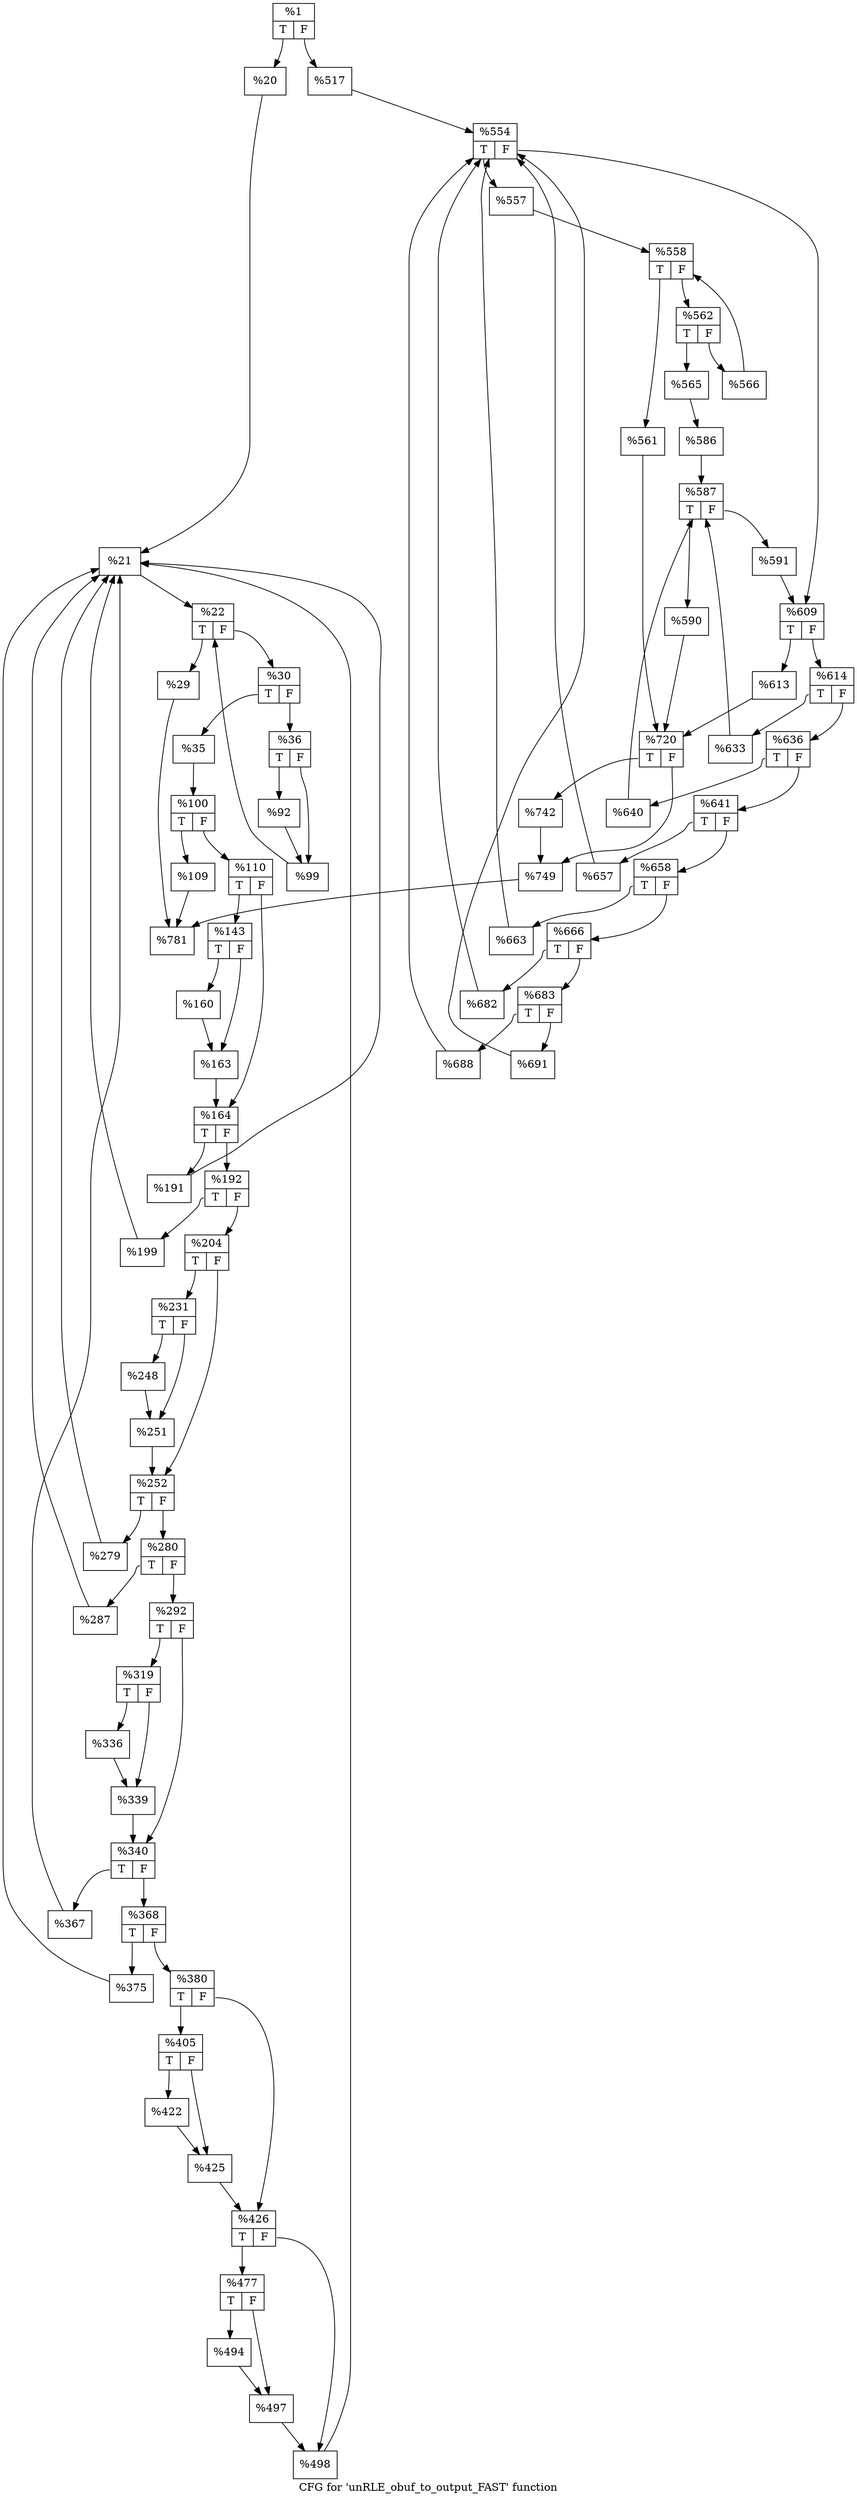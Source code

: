 digraph "CFG for 'unRLE_obuf_to_output_FAST' function" {
	label="CFG for 'unRLE_obuf_to_output_FAST' function";

	Node0x193efc0 [shape=record,label="{%1|{<s0>T|<s1>F}}"];
	Node0x193efc0:s0 -> Node0x193f0d0;
	Node0x193efc0:s1 -> Node0x193f820;
	Node0x193f0d0 [shape=record,label="{%20}"];
	Node0x193f0d0 -> Node0x193f870;
	Node0x193f870 [shape=record,label="{%21}"];
	Node0x193f870 -> Node0x193f920;
	Node0x193f920 [shape=record,label="{%22|{<s0>T|<s1>F}}"];
	Node0x193f920:s0 -> Node0x193fca0;
	Node0x193f920:s1 -> Node0x193fcf0;
	Node0x193fca0 [shape=record,label="{%29}"];
	Node0x193fca0 -> Node0x193fdd0;
	Node0x193fcf0 [shape=record,label="{%30|{<s0>T|<s1>F}}"];
	Node0x193fcf0:s0 -> Node0x1940050;
	Node0x193fcf0:s1 -> Node0x19400a0;
	Node0x1940050 [shape=record,label="{%35}"];
	Node0x1940050 -> Node0x1940180;
	Node0x19400a0 [shape=record,label="{%36|{<s0>T|<s1>F}}"];
	Node0x19400a0:s0 -> Node0x1950a70;
	Node0x19400a0:s1 -> Node0x1950ac0;
	Node0x1950a70 [shape=record,label="{%92}"];
	Node0x1950a70 -> Node0x1950ac0;
	Node0x1950ac0 [shape=record,label="{%99}"];
	Node0x1950ac0 -> Node0x193f920;
	Node0x1940180 [shape=record,label="{%100|{<s0>T|<s1>F}}"];
	Node0x1940180:s0 -> Node0x1951350;
	Node0x1940180:s1 -> Node0x19513a0;
	Node0x1951350 [shape=record,label="{%109}"];
	Node0x1951350 -> Node0x193fdd0;
	Node0x19513a0 [shape=record,label="{%110|{<s0>T|<s1>F}}"];
	Node0x19513a0:s0 -> Node0x1952e00;
	Node0x19513a0:s1 -> Node0x1952e50;
	Node0x1952e00 [shape=record,label="{%143|{<s0>T|<s1>F}}"];
	Node0x1952e00:s0 -> Node0x1953790;
	Node0x1952e00:s1 -> Node0x19537e0;
	Node0x1953790 [shape=record,label="{%160}"];
	Node0x1953790 -> Node0x19537e0;
	Node0x19537e0 [shape=record,label="{%163}"];
	Node0x19537e0 -> Node0x1952e50;
	Node0x1952e50 [shape=record,label="{%164|{<s0>T|<s1>F}}"];
	Node0x1952e50:s0 -> Node0x1954810;
	Node0x1952e50:s1 -> Node0x1954860;
	Node0x1954810 [shape=record,label="{%191}"];
	Node0x1954810 -> Node0x193f870;
	Node0x1954860 [shape=record,label="{%192|{<s0>T|<s1>F}}"];
	Node0x1954860:s0 -> Node0x1954c30;
	Node0x1954860:s1 -> Node0x1954c80;
	Node0x1954c30 [shape=record,label="{%199}"];
	Node0x1954c30 -> Node0x193f870;
	Node0x1954c80 [shape=record,label="{%204|{<s0>T|<s1>F}}"];
	Node0x1954c80:s0 -> Node0x1955dd0;
	Node0x1954c80:s1 -> Node0x1955e20;
	Node0x1955dd0 [shape=record,label="{%231|{<s0>T|<s1>F}}"];
	Node0x1955dd0:s0 -> Node0x1956760;
	Node0x1955dd0:s1 -> Node0x19567b0;
	Node0x1956760 [shape=record,label="{%248}"];
	Node0x1956760 -> Node0x19567b0;
	Node0x19567b0 [shape=record,label="{%251}"];
	Node0x19567b0 -> Node0x1955e20;
	Node0x1955e20 [shape=record,label="{%252|{<s0>T|<s1>F}}"];
	Node0x1955e20:s0 -> Node0x1957ff0;
	Node0x1955e20:s1 -> Node0x1958040;
	Node0x1957ff0 [shape=record,label="{%279}"];
	Node0x1957ff0 -> Node0x193f870;
	Node0x1958040 [shape=record,label="{%280|{<s0>T|<s1>F}}"];
	Node0x1958040:s0 -> Node0x1958410;
	Node0x1958040:s1 -> Node0x1958460;
	Node0x1958410 [shape=record,label="{%287}"];
	Node0x1958410 -> Node0x193f870;
	Node0x1958460 [shape=record,label="{%292|{<s0>T|<s1>F}}"];
	Node0x1958460:s0 -> Node0x19595b0;
	Node0x1958460:s1 -> Node0x1959600;
	Node0x19595b0 [shape=record,label="{%319|{<s0>T|<s1>F}}"];
	Node0x19595b0:s0 -> Node0x1959f40;
	Node0x19595b0:s1 -> Node0x1959f90;
	Node0x1959f40 [shape=record,label="{%336}"];
	Node0x1959f40 -> Node0x1959f90;
	Node0x1959f90 [shape=record,label="{%339}"];
	Node0x1959f90 -> Node0x1959600;
	Node0x1959600 [shape=record,label="{%340|{<s0>T|<s1>F}}"];
	Node0x1959600:s0 -> Node0x195afc0;
	Node0x1959600:s1 -> Node0x195b010;
	Node0x195afc0 [shape=record,label="{%367}"];
	Node0x195afc0 -> Node0x193f870;
	Node0x195b010 [shape=record,label="{%368|{<s0>T|<s1>F}}"];
	Node0x195b010:s0 -> Node0x195b3e0;
	Node0x195b010:s1 -> Node0x195b430;
	Node0x195b3e0 [shape=record,label="{%375}"];
	Node0x195b3e0 -> Node0x193f870;
	Node0x195b430 [shape=record,label="{%380|{<s0>T|<s1>F}}"];
	Node0x195b430:s0 -> Node0x195c400;
	Node0x195b430:s1 -> Node0x195c450;
	Node0x195c400 [shape=record,label="{%405|{<s0>T|<s1>F}}"];
	Node0x195c400:s0 -> Node0x195cd90;
	Node0x195c400:s1 -> Node0x195cde0;
	Node0x195cd90 [shape=record,label="{%422}"];
	Node0x195cd90 -> Node0x195cde0;
	Node0x195cde0 [shape=record,label="{%425}"];
	Node0x195cde0 -> Node0x195c450;
	Node0x195c450 [shape=record,label="{%426|{<s0>T|<s1>F}}"];
	Node0x195c450:s0 -> Node0x195ead0;
	Node0x195c450:s1 -> Node0x195eb20;
	Node0x195ead0 [shape=record,label="{%477|{<s0>T|<s1>F}}"];
	Node0x195ead0:s0 -> Node0x195f460;
	Node0x195ead0:s1 -> Node0x195f4b0;
	Node0x195f460 [shape=record,label="{%494}"];
	Node0x195f460 -> Node0x195f4b0;
	Node0x195f4b0 [shape=record,label="{%497}"];
	Node0x195f4b0 -> Node0x195eb20;
	Node0x195eb20 [shape=record,label="{%498}"];
	Node0x195eb20 -> Node0x193f870;
	Node0x193f820 [shape=record,label="{%517}"];
	Node0x193f820 -> Node0x1962830;
	Node0x1962830 [shape=record,label="{%554|{<s0>T|<s1>F}}"];
	Node0x1962830:s0 -> Node0x19629b0;
	Node0x1962830:s1 -> Node0x1962a00;
	Node0x19629b0 [shape=record,label="{%557}"];
	Node0x19629b0 -> Node0x1962ae0;
	Node0x1962ae0 [shape=record,label="{%558|{<s0>T|<s1>F}}"];
	Node0x1962ae0:s0 -> Node0x1962c60;
	Node0x1962ae0:s1 -> Node0x1962cb0;
	Node0x1962c60 [shape=record,label="{%561}"];
	Node0x1962c60 -> Node0x1962d90;
	Node0x1962cb0 [shape=record,label="{%562|{<s0>T|<s1>F}}"];
	Node0x1962cb0:s0 -> Node0x1962f10;
	Node0x1962cb0:s1 -> Node0x1962f60;
	Node0x1962f10 [shape=record,label="{%565}"];
	Node0x1962f10 -> Node0x1963040;
	Node0x1962f60 [shape=record,label="{%566}"];
	Node0x1962f60 -> Node0x1962ae0;
	Node0x1963040 [shape=record,label="{%586}"];
	Node0x1963040 -> Node0x1963bb0;
	Node0x1963bb0 [shape=record,label="{%587|{<s0>T|<s1>F}}"];
	Node0x1963bb0:s0 -> Node0x1963d30;
	Node0x1963bb0:s1 -> Node0x1963d80;
	Node0x1963d30 [shape=record,label="{%590}"];
	Node0x1963d30 -> Node0x1962d90;
	Node0x1963d80 [shape=record,label="{%591}"];
	Node0x1963d80 -> Node0x1962a00;
	Node0x1962a00 [shape=record,label="{%609|{<s0>T|<s1>F}}"];
	Node0x1962a00:s0 -> Node0x19649e0;
	Node0x1962a00:s1 -> Node0x1964a30;
	Node0x19649e0 [shape=record,label="{%613}"];
	Node0x19649e0 -> Node0x1962d90;
	Node0x1964a30 [shape=record,label="{%614|{<s0>T|<s1>F}}"];
	Node0x1964a30:s0 -> Node0x1965590;
	Node0x1964a30:s1 -> Node0x19655e0;
	Node0x1965590 [shape=record,label="{%633}"];
	Node0x1965590 -> Node0x1963bb0;
	Node0x19655e0 [shape=record,label="{%636|{<s0>T|<s1>F}}"];
	Node0x19655e0:s0 -> Node0x1965990;
	Node0x19655e0:s1 -> Node0x19659e0;
	Node0x1965990 [shape=record,label="{%640}"];
	Node0x1965990 -> Node0x1963bb0;
	Node0x19659e0 [shape=record,label="{%641|{<s0>T|<s1>F}}"];
	Node0x19659e0:s0 -> Node0x19663a0;
	Node0x19659e0:s1 -> Node0x19663f0;
	Node0x19663a0 [shape=record,label="{%657}"];
	Node0x19663a0 -> Node0x1962830;
	Node0x19663f0 [shape=record,label="{%658|{<s0>T|<s1>F}}"];
	Node0x19663f0:s0 -> Node0x19666c0;
	Node0x19663f0:s1 -> Node0x1966710;
	Node0x19666c0 [shape=record,label="{%663}"];
	Node0x19666c0 -> Node0x1962830;
	Node0x1966710 [shape=record,label="{%666|{<s0>T|<s1>F}}"];
	Node0x1966710:s0 -> Node0x1967210;
	Node0x1966710:s1 -> Node0x1967260;
	Node0x1967210 [shape=record,label="{%682}"];
	Node0x1967210 -> Node0x1962830;
	Node0x1967260 [shape=record,label="{%683|{<s0>T|<s1>F}}"];
	Node0x1967260:s0 -> Node0x1967530;
	Node0x1967260:s1 -> Node0x1967580;
	Node0x1967530 [shape=record,label="{%688}"];
	Node0x1967530 -> Node0x1962830;
	Node0x1967580 [shape=record,label="{%691}"];
	Node0x1967580 -> Node0x1962830;
	Node0x1962d90 [shape=record,label="{%720|{<s0>T|<s1>F}}"];
	Node0x1962d90:s0 -> Node0x19692a0;
	Node0x1962d90:s1 -> Node0x19692f0;
	Node0x19692a0 [shape=record,label="{%742}"];
	Node0x19692a0 -> Node0x19692f0;
	Node0x19692f0 [shape=record,label="{%749}"];
	Node0x19692f0 -> Node0x193fdd0;
	Node0x193fdd0 [shape=record,label="{%781}"];
}

